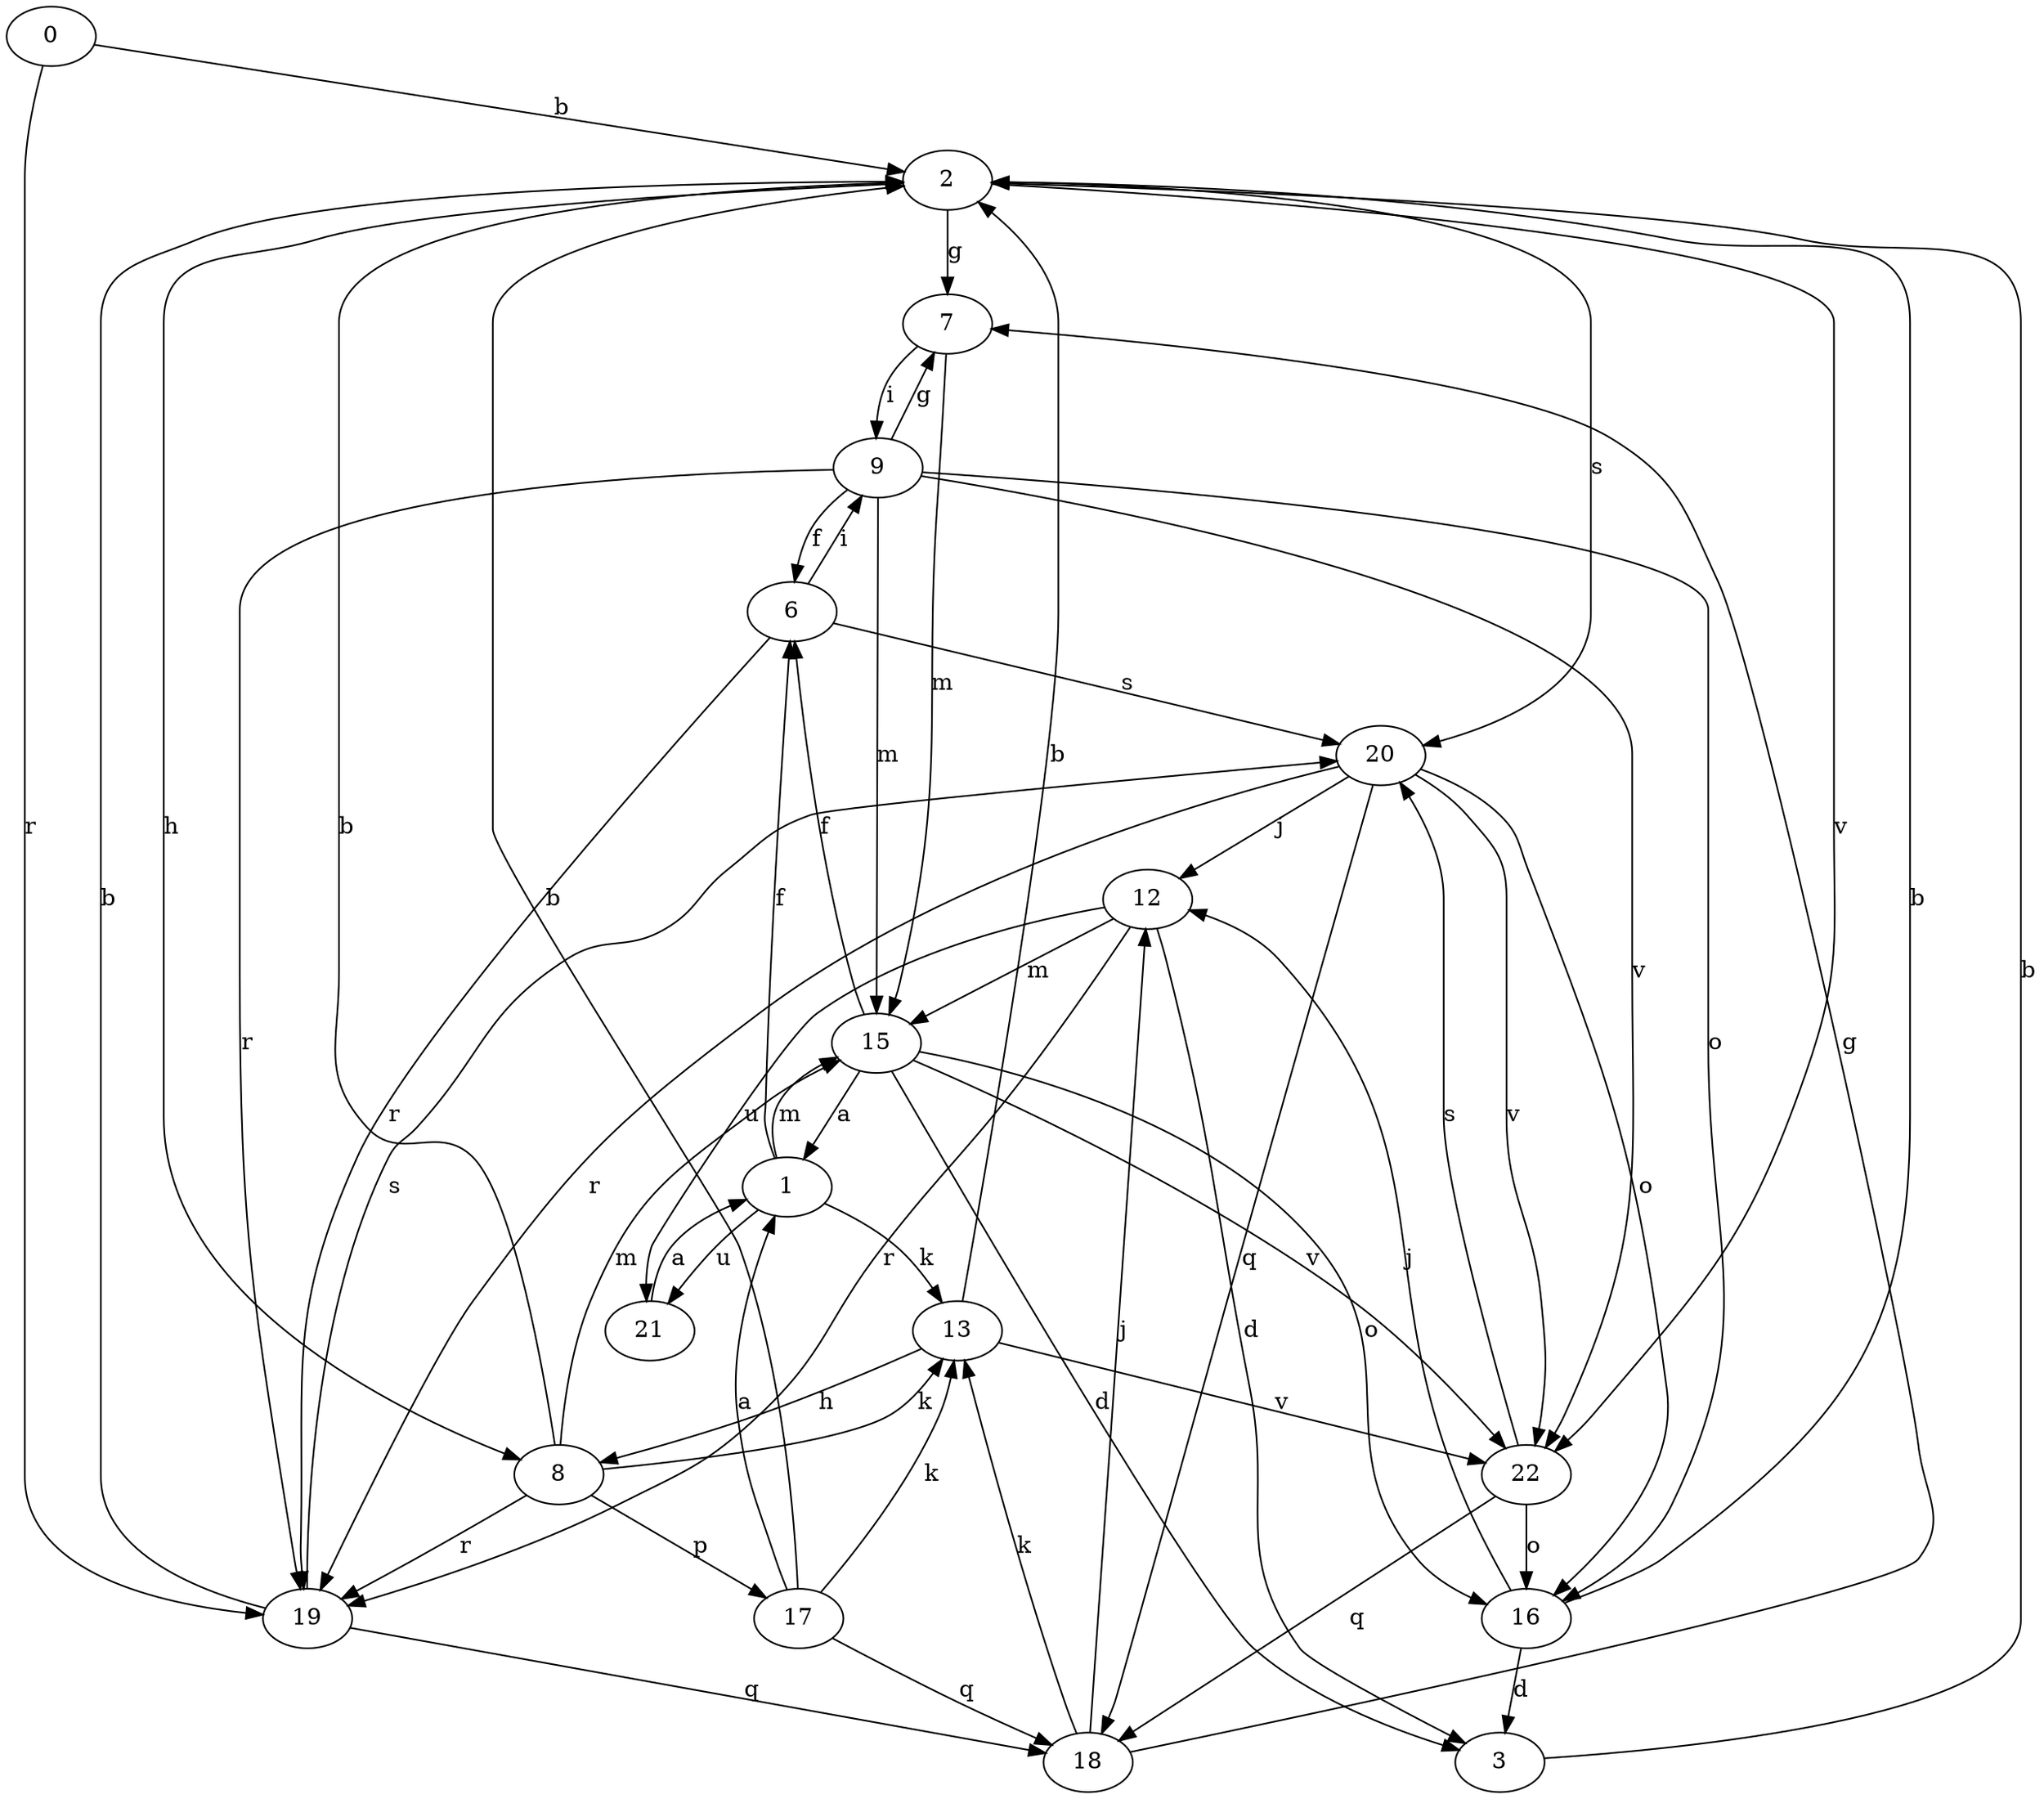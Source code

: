 strict digraph  {
0;
1;
2;
3;
6;
7;
8;
9;
12;
13;
15;
16;
17;
18;
19;
20;
21;
22;
0 -> 2  [label=b];
0 -> 19  [label=r];
1 -> 6  [label=f];
1 -> 13  [label=k];
1 -> 15  [label=m];
1 -> 21  [label=u];
2 -> 7  [label=g];
2 -> 8  [label=h];
2 -> 20  [label=s];
2 -> 22  [label=v];
3 -> 2  [label=b];
6 -> 9  [label=i];
6 -> 19  [label=r];
6 -> 20  [label=s];
7 -> 9  [label=i];
7 -> 15  [label=m];
8 -> 2  [label=b];
8 -> 13  [label=k];
8 -> 15  [label=m];
8 -> 17  [label=p];
8 -> 19  [label=r];
9 -> 6  [label=f];
9 -> 7  [label=g];
9 -> 15  [label=m];
9 -> 16  [label=o];
9 -> 19  [label=r];
9 -> 22  [label=v];
12 -> 3  [label=d];
12 -> 15  [label=m];
12 -> 19  [label=r];
12 -> 21  [label=u];
13 -> 2  [label=b];
13 -> 8  [label=h];
13 -> 22  [label=v];
15 -> 1  [label=a];
15 -> 3  [label=d];
15 -> 6  [label=f];
15 -> 16  [label=o];
15 -> 22  [label=v];
16 -> 2  [label=b];
16 -> 3  [label=d];
16 -> 12  [label=j];
17 -> 1  [label=a];
17 -> 2  [label=b];
17 -> 13  [label=k];
17 -> 18  [label=q];
18 -> 7  [label=g];
18 -> 12  [label=j];
18 -> 13  [label=k];
19 -> 2  [label=b];
19 -> 18  [label=q];
19 -> 20  [label=s];
20 -> 12  [label=j];
20 -> 16  [label=o];
20 -> 18  [label=q];
20 -> 19  [label=r];
20 -> 22  [label=v];
21 -> 1  [label=a];
22 -> 16  [label=o];
22 -> 18  [label=q];
22 -> 20  [label=s];
}
